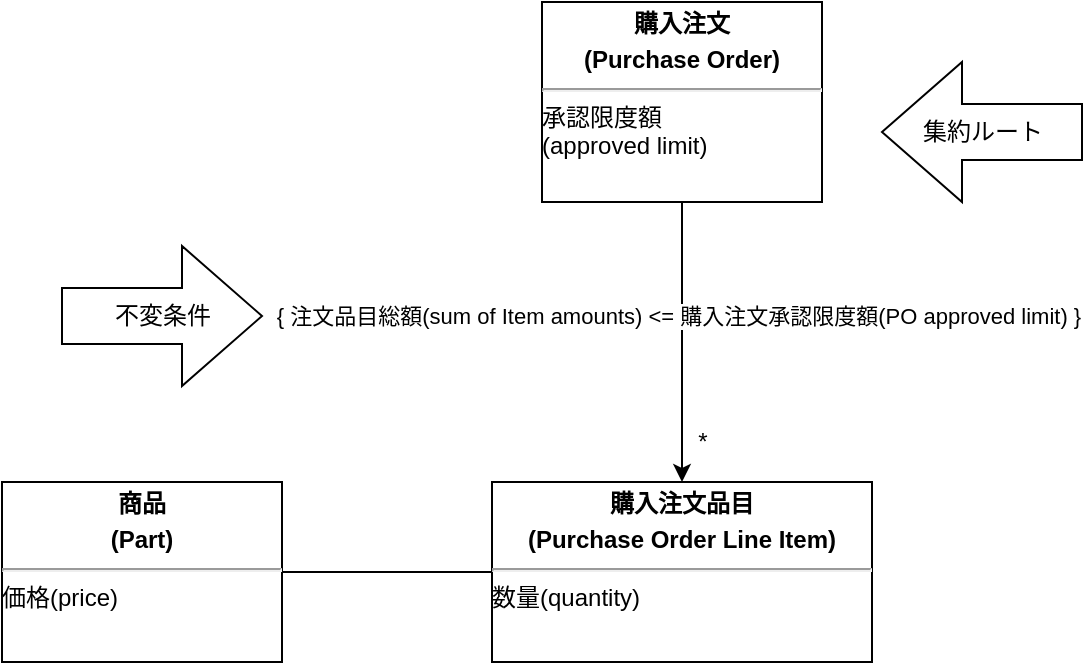 <mxfile version="16.1.2" type="device"><diagram id="IgUFZTOKCsH8vqJG5hnP" name="ページ1"><mxGraphModel dx="922" dy="831" grid="1" gridSize="10" guides="1" tooltips="1" connect="1" arrows="1" fold="1" page="1" pageScale="1" pageWidth="827" pageHeight="583" math="0" shadow="0"><root><mxCell id="0"/><mxCell id="1" parent="0"/><mxCell id="NYVofclgFJ9u48XpNcl8-5" value="" style="edgeStyle=orthogonalEdgeStyle;rounded=0;orthogonalLoop=1;jettySize=auto;html=1;" edge="1" parent="1" source="NYVofclgFJ9u48XpNcl8-3" target="NYVofclgFJ9u48XpNcl8-4"><mxGeometry relative="1" as="geometry"/></mxCell><mxCell id="NYVofclgFJ9u48XpNcl8-7" value="{ 注文品目総額(sum of Item amounts) &amp;lt;= 購入注文承認限度額(PO approved limit) }" style="edgeLabel;html=1;align=center;verticalAlign=middle;resizable=0;points=[];" vertex="1" connectable="0" parent="NYVofclgFJ9u48XpNcl8-5"><mxGeometry x="-0.192" y="-2" relative="1" as="geometry"><mxPoint as="offset"/></mxGeometry></mxCell><mxCell id="NYVofclgFJ9u48XpNcl8-3" value="&lt;p style=&quot;text-align: center ; margin: 4px 0px 0px&quot;&gt;&lt;b&gt;購入注文&lt;/b&gt;&lt;/p&gt;&lt;p style=&quot;text-align: center ; margin: 4px 0px 0px&quot;&gt;&lt;b&gt;(Purchase Order)&lt;/b&gt;&lt;/p&gt;&lt;hr&gt;承認限度額&lt;br&gt;(approved limit)&lt;br&gt;&lt;div style=&quot;height: 2px&quot;&gt;&lt;/div&gt;" style="verticalAlign=top;align=left;overflow=fill;fontSize=12;fontFamily=Helvetica;html=1;" vertex="1" parent="1"><mxGeometry x="380" y="100" width="140" height="100" as="geometry"/></mxCell><mxCell id="NYVofclgFJ9u48XpNcl8-9" value="" style="edgeStyle=orthogonalEdgeStyle;rounded=0;orthogonalLoop=1;jettySize=auto;html=1;endArrow=none;endFill=0;" edge="1" parent="1" source="NYVofclgFJ9u48XpNcl8-4" target="NYVofclgFJ9u48XpNcl8-8"><mxGeometry relative="1" as="geometry"/></mxCell><mxCell id="NYVofclgFJ9u48XpNcl8-4" value="&lt;p style=&quot;text-align: center ; margin: 4px 0px 0px&quot;&gt;&lt;b&gt;購入注文品目&lt;/b&gt;&lt;/p&gt;&lt;p style=&quot;text-align: center ; margin: 4px 0px 0px&quot;&gt;&lt;b&gt;(Purchase Order Line Item)&lt;/b&gt;&lt;/p&gt;&lt;hr&gt;&lt;div style=&quot;height: 2px&quot;&gt;数量(quantity)&lt;/div&gt;" style="verticalAlign=top;align=left;overflow=fill;fontSize=12;fontFamily=Helvetica;html=1;" vertex="1" parent="1"><mxGeometry x="355" y="340" width="190" height="90" as="geometry"/></mxCell><mxCell id="NYVofclgFJ9u48XpNcl8-6" value="*" style="text;html=1;align=center;verticalAlign=middle;resizable=0;points=[];autosize=1;strokeColor=none;fillColor=none;" vertex="1" parent="1"><mxGeometry x="450" y="310" width="20" height="20" as="geometry"/></mxCell><mxCell id="NYVofclgFJ9u48XpNcl8-8" value="&lt;p style=&quot;text-align: center ; margin: 4px 0px 0px&quot;&gt;&lt;b&gt;商品&lt;/b&gt;&lt;/p&gt;&lt;p style=&quot;text-align: center ; margin: 4px 0px 0px&quot;&gt;&lt;b&gt;(Part)&lt;/b&gt;&lt;/p&gt;&lt;hr&gt;&lt;div style=&quot;height: 2px&quot;&gt;価格(price)&lt;/div&gt;" style="verticalAlign=top;align=left;overflow=fill;fontSize=12;fontFamily=Helvetica;html=1;" vertex="1" parent="1"><mxGeometry x="110" y="340" width="140" height="90" as="geometry"/></mxCell><mxCell id="NYVofclgFJ9u48XpNcl8-10" value="集約ルート" style="html=1;shadow=0;dashed=0;align=center;verticalAlign=middle;shape=mxgraph.arrows2.arrow;dy=0.6;dx=40;flipH=1;notch=0;" vertex="1" parent="1"><mxGeometry x="550" y="130" width="100" height="70" as="geometry"/></mxCell><mxCell id="NYVofclgFJ9u48XpNcl8-13" value="不変条件" style="html=1;shadow=0;dashed=0;align=center;verticalAlign=middle;shape=mxgraph.arrows2.arrow;dy=0.6;dx=40;notch=0;" vertex="1" parent="1"><mxGeometry x="140" y="222" width="100" height="70" as="geometry"/></mxCell></root></mxGraphModel></diagram></mxfile>